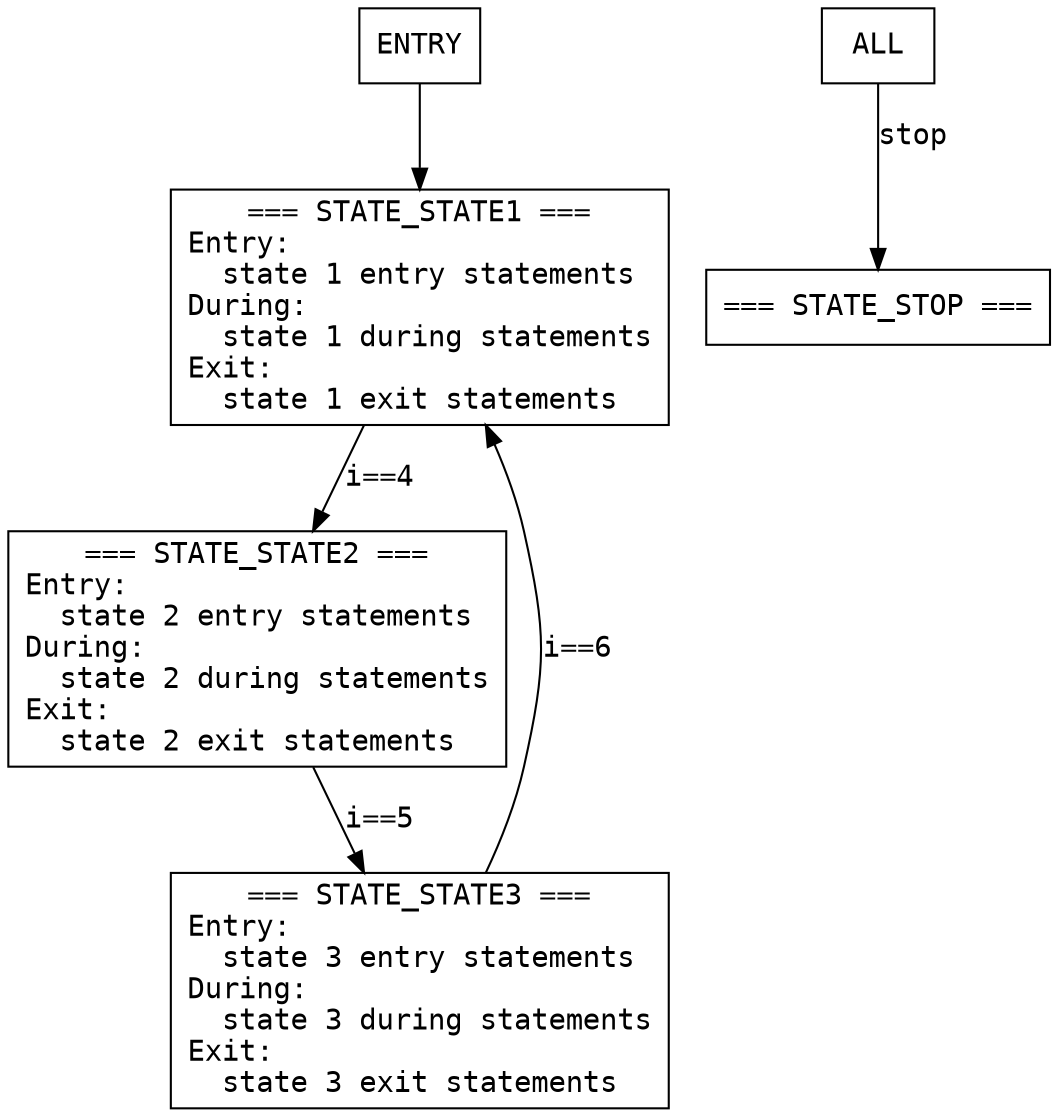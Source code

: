 digraph G {
    node [shape=box,fontname=courier];
    ENTRY [label="ENTRY"];
    ENTRY -> STATE_STATE1;
    STATE_STATE1 [label="=== STATE_STATE1 ===\nEntry:\l  state 1 entry statements\lDuring:\l  state 1 during statements\lExit:\l  state 1 exit statements\l"];
    STATE_STATE2 [label="=== STATE_STATE2 ===\nEntry:\l  state 2 entry statements\lDuring:\l  state 2 during statements\lExit:\l  state 2 exit statements\l"];
    STATE_STATE3 [label="=== STATE_STATE3 ===\nEntry:\l  state 3 entry statements\lDuring:\l  state 3 during statements\lExit:\l  state 3 exit statements\l"];
    STATE_STOP [label="=== STATE_STOP ===\n"];
    ALL [label="ALL"];
    ALL -> STATE_STOP [fontname=courier,label="stop"];
    STATE_STATE1 -> STATE_STATE2 [fontname=courier,label="i==4"];
    STATE_STATE2 -> STATE_STATE3 [fontname=courier,label="i==5"];
    STATE_STATE3 -> STATE_STATE1 [fontname=courier,label="i==6"];
}
